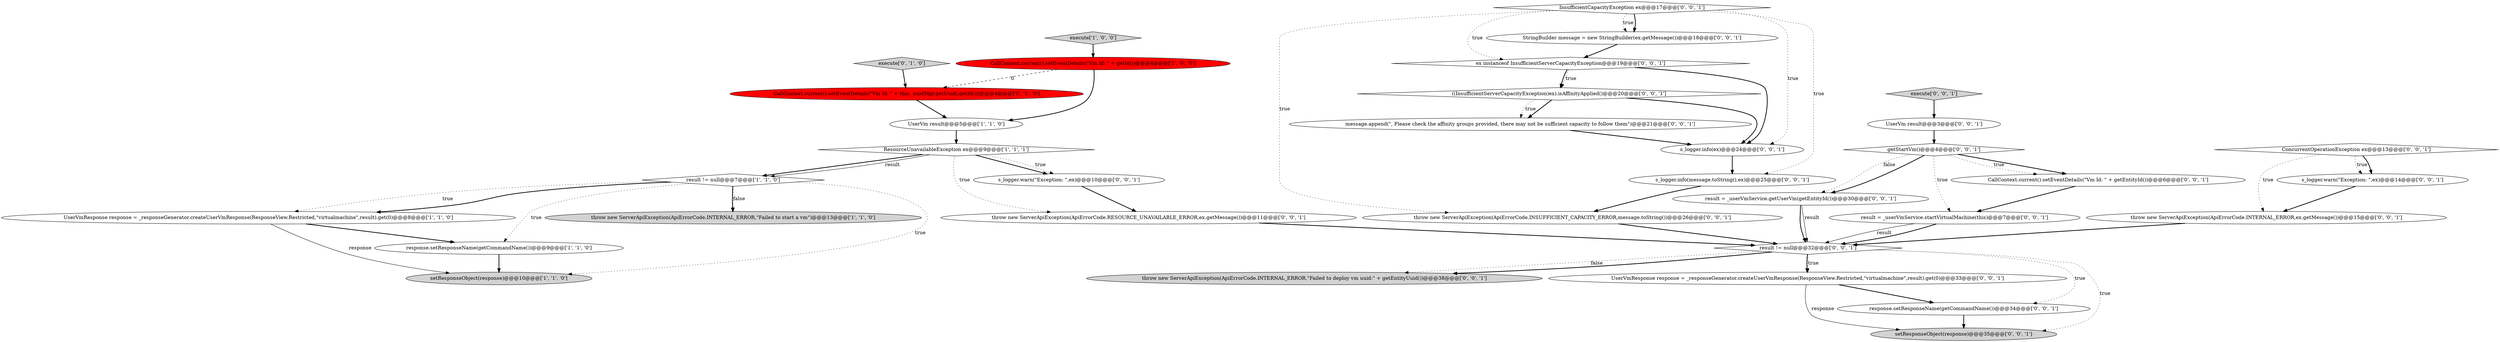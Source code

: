 digraph {
21 [style = filled, label = "execute['0', '0', '1']", fillcolor = lightgray, shape = diamond image = "AAA0AAABBB3BBB"];
25 [style = filled, label = "UserVm result@@@3@@@['0', '0', '1']", fillcolor = white, shape = ellipse image = "AAA0AAABBB3BBB"];
8 [style = filled, label = "ResourceUnavailableException ex@@@9@@@['1', '1', '1']", fillcolor = white, shape = diamond image = "AAA0AAABBB1BBB"];
24 [style = filled, label = "result = _userVmService.startVirtualMachine(this)@@@7@@@['0', '0', '1']", fillcolor = white, shape = ellipse image = "AAA0AAABBB3BBB"];
11 [style = filled, label = "ConcurrentOperationException ex@@@13@@@['0', '0', '1']", fillcolor = white, shape = diamond image = "AAA0AAABBB3BBB"];
19 [style = filled, label = "throw new ServerApiException(ApiErrorCode.INTERNAL_ERROR,\"Failed to deploy vm uuid:\" + getEntityUuid())@@@38@@@['0', '0', '1']", fillcolor = lightgray, shape = ellipse image = "AAA0AAABBB3BBB"];
17 [style = filled, label = "((InsufficientServerCapacityException)ex).isAffinityApplied()@@@20@@@['0', '0', '1']", fillcolor = white, shape = diamond image = "AAA0AAABBB3BBB"];
27 [style = filled, label = "setResponseObject(response)@@@35@@@['0', '0', '1']", fillcolor = lightgray, shape = ellipse image = "AAA0AAABBB3BBB"];
29 [style = filled, label = "StringBuilder message = new StringBuilder(ex.getMessage())@@@18@@@['0', '0', '1']", fillcolor = white, shape = ellipse image = "AAA0AAABBB3BBB"];
2 [style = filled, label = "execute['1', '0', '0']", fillcolor = lightgray, shape = diamond image = "AAA0AAABBB1BBB"];
14 [style = filled, label = "s_logger.info(message.toString(),ex)@@@25@@@['0', '0', '1']", fillcolor = white, shape = ellipse image = "AAA0AAABBB3BBB"];
33 [style = filled, label = "InsufficientCapacityException ex@@@17@@@['0', '0', '1']", fillcolor = white, shape = diamond image = "AAA0AAABBB3BBB"];
20 [style = filled, label = "s_logger.info(ex)@@@24@@@['0', '0', '1']", fillcolor = white, shape = ellipse image = "AAA0AAABBB3BBB"];
15 [style = filled, label = "ex instanceof InsufficientServerCapacityException@@@19@@@['0', '0', '1']", fillcolor = white, shape = diamond image = "AAA0AAABBB3BBB"];
4 [style = filled, label = "throw new ServerApiException(ApiErrorCode.INTERNAL_ERROR,\"Failed to start a vm\")@@@13@@@['1', '1', '0']", fillcolor = lightgray, shape = ellipse image = "AAA0AAABBB1BBB"];
30 [style = filled, label = "throw new ServerApiException(ApiErrorCode.INSUFFICIENT_CAPACITY_ERROR,message.toString())@@@26@@@['0', '0', '1']", fillcolor = white, shape = ellipse image = "AAA0AAABBB3BBB"];
32 [style = filled, label = "CallContext.current().setEventDetails(\"Vm Id: \" + getEntityId())@@@6@@@['0', '0', '1']", fillcolor = white, shape = ellipse image = "AAA0AAABBB3BBB"];
18 [style = filled, label = "UserVmResponse response = _responseGenerator.createUserVmResponse(ResponseView.Restricted,\"virtualmachine\",result).get(0)@@@33@@@['0', '0', '1']", fillcolor = white, shape = ellipse image = "AAA0AAABBB3BBB"];
23 [style = filled, label = "throw new ServerApiException(ApiErrorCode.RESOURCE_UNAVAILABLE_ERROR,ex.getMessage())@@@11@@@['0', '0', '1']", fillcolor = white, shape = ellipse image = "AAA0AAABBB3BBB"];
34 [style = filled, label = "message.append(\", Please check the affinity groups provided, there may not be sufficient capacity to follow them\")@@@21@@@['0', '0', '1']", fillcolor = white, shape = ellipse image = "AAA0AAABBB3BBB"];
0 [style = filled, label = "UserVmResponse response = _responseGenerator.createUserVmResponse(ResponseView.Restricted,\"virtualmachine\",result).get(0)@@@8@@@['1', '1', '0']", fillcolor = white, shape = ellipse image = "AAA0AAABBB1BBB"];
13 [style = filled, label = "throw new ServerApiException(ApiErrorCode.INTERNAL_ERROR,ex.getMessage())@@@15@@@['0', '0', '1']", fillcolor = white, shape = ellipse image = "AAA0AAABBB3BBB"];
22 [style = filled, label = "s_logger.warn(\"Exception: \",ex)@@@10@@@['0', '0', '1']", fillcolor = white, shape = ellipse image = "AAA0AAABBB3BBB"];
28 [style = filled, label = "getStartVm()@@@4@@@['0', '0', '1']", fillcolor = white, shape = diamond image = "AAA0AAABBB3BBB"];
9 [style = filled, label = "CallContext.current().setEventDetails(\"Vm Id: \" + this._uuidMgr.getUuid(,getId()))@@@4@@@['0', '1', '0']", fillcolor = red, shape = ellipse image = "AAA1AAABBB2BBB"];
12 [style = filled, label = "result = _userVmService.getUserVm(getEntityId())@@@30@@@['0', '0', '1']", fillcolor = white, shape = ellipse image = "AAA0AAABBB3BBB"];
26 [style = filled, label = "s_logger.warn(\"Exception: \",ex)@@@14@@@['0', '0', '1']", fillcolor = white, shape = ellipse image = "AAA0AAABBB3BBB"];
3 [style = filled, label = "setResponseObject(response)@@@10@@@['1', '1', '0']", fillcolor = lightgray, shape = ellipse image = "AAA0AAABBB1BBB"];
10 [style = filled, label = "execute['0', '1', '0']", fillcolor = lightgray, shape = diamond image = "AAA0AAABBB2BBB"];
5 [style = filled, label = "result != null@@@7@@@['1', '1', '0']", fillcolor = white, shape = diamond image = "AAA0AAABBB1BBB"];
7 [style = filled, label = "CallContext.current().setEventDetails(\"Vm Id: \" + getId())@@@4@@@['1', '0', '0']", fillcolor = red, shape = ellipse image = "AAA1AAABBB1BBB"];
31 [style = filled, label = "response.setResponseName(getCommandName())@@@34@@@['0', '0', '1']", fillcolor = white, shape = ellipse image = "AAA0AAABBB3BBB"];
1 [style = filled, label = "response.setResponseName(getCommandName())@@@9@@@['1', '1', '0']", fillcolor = white, shape = ellipse image = "AAA0AAABBB1BBB"];
6 [style = filled, label = "UserVm result@@@5@@@['1', '1', '0']", fillcolor = white, shape = ellipse image = "AAA0AAABBB1BBB"];
16 [style = filled, label = "result != null@@@32@@@['0', '0', '1']", fillcolor = white, shape = diamond image = "AAA0AAABBB3BBB"];
18->31 [style = bold, label=""];
29->15 [style = bold, label=""];
23->16 [style = bold, label=""];
25->28 [style = bold, label=""];
16->18 [style = bold, label=""];
34->20 [style = bold, label=""];
14->30 [style = bold, label=""];
16->19 [style = dotted, label="false"];
18->27 [style = solid, label="response"];
16->18 [style = dotted, label="true"];
5->1 [style = dotted, label="true"];
28->12 [style = dotted, label="false"];
1->3 [style = bold, label=""];
8->23 [style = dotted, label="true"];
20->14 [style = bold, label=""];
12->16 [style = bold, label=""];
5->0 [style = dotted, label="true"];
11->13 [style = dotted, label="true"];
21->25 [style = bold, label=""];
28->12 [style = bold, label=""];
5->3 [style = dotted, label="true"];
16->19 [style = bold, label=""];
33->14 [style = dotted, label="true"];
22->23 [style = bold, label=""];
33->30 [style = dotted, label="true"];
13->16 [style = bold, label=""];
26->13 [style = bold, label=""];
11->26 [style = dotted, label="true"];
9->6 [style = bold, label=""];
28->32 [style = bold, label=""];
8->22 [style = bold, label=""];
33->29 [style = bold, label=""];
33->20 [style = dotted, label="true"];
15->17 [style = dotted, label="true"];
24->16 [style = bold, label=""];
15->17 [style = bold, label=""];
17->34 [style = bold, label=""];
12->16 [style = solid, label="result"];
28->32 [style = dotted, label="true"];
28->24 [style = dotted, label="true"];
8->5 [style = bold, label=""];
5->0 [style = bold, label=""];
31->27 [style = bold, label=""];
33->15 [style = dotted, label="true"];
0->3 [style = solid, label="response"];
7->9 [style = dashed, label="0"];
0->1 [style = bold, label=""];
15->20 [style = bold, label=""];
5->4 [style = bold, label=""];
7->6 [style = bold, label=""];
6->8 [style = bold, label=""];
8->22 [style = dotted, label="true"];
33->29 [style = dotted, label="true"];
8->5 [style = solid, label="result"];
17->34 [style = dotted, label="true"];
10->9 [style = bold, label=""];
16->27 [style = dotted, label="true"];
2->7 [style = bold, label=""];
30->16 [style = bold, label=""];
16->31 [style = dotted, label="true"];
32->24 [style = bold, label=""];
11->26 [style = bold, label=""];
17->20 [style = bold, label=""];
24->16 [style = solid, label="result"];
5->4 [style = dotted, label="false"];
}
